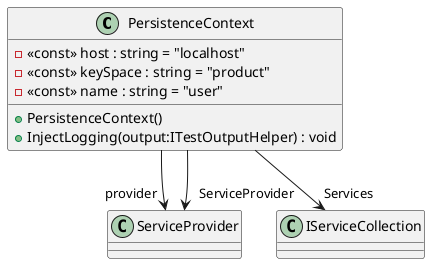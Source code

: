 @startuml
class PersistenceContext {
    - <<const>> host : string = "localhost"
    - <<const>> keySpace : string = "product"
    - <<const>> name : string = "user"
    + PersistenceContext()
    + InjectLogging(output:ITestOutputHelper) : void
}
PersistenceContext --> "provider" ServiceProvider
PersistenceContext --> "ServiceProvider" ServiceProvider
PersistenceContext --> "Services" IServiceCollection
@enduml
